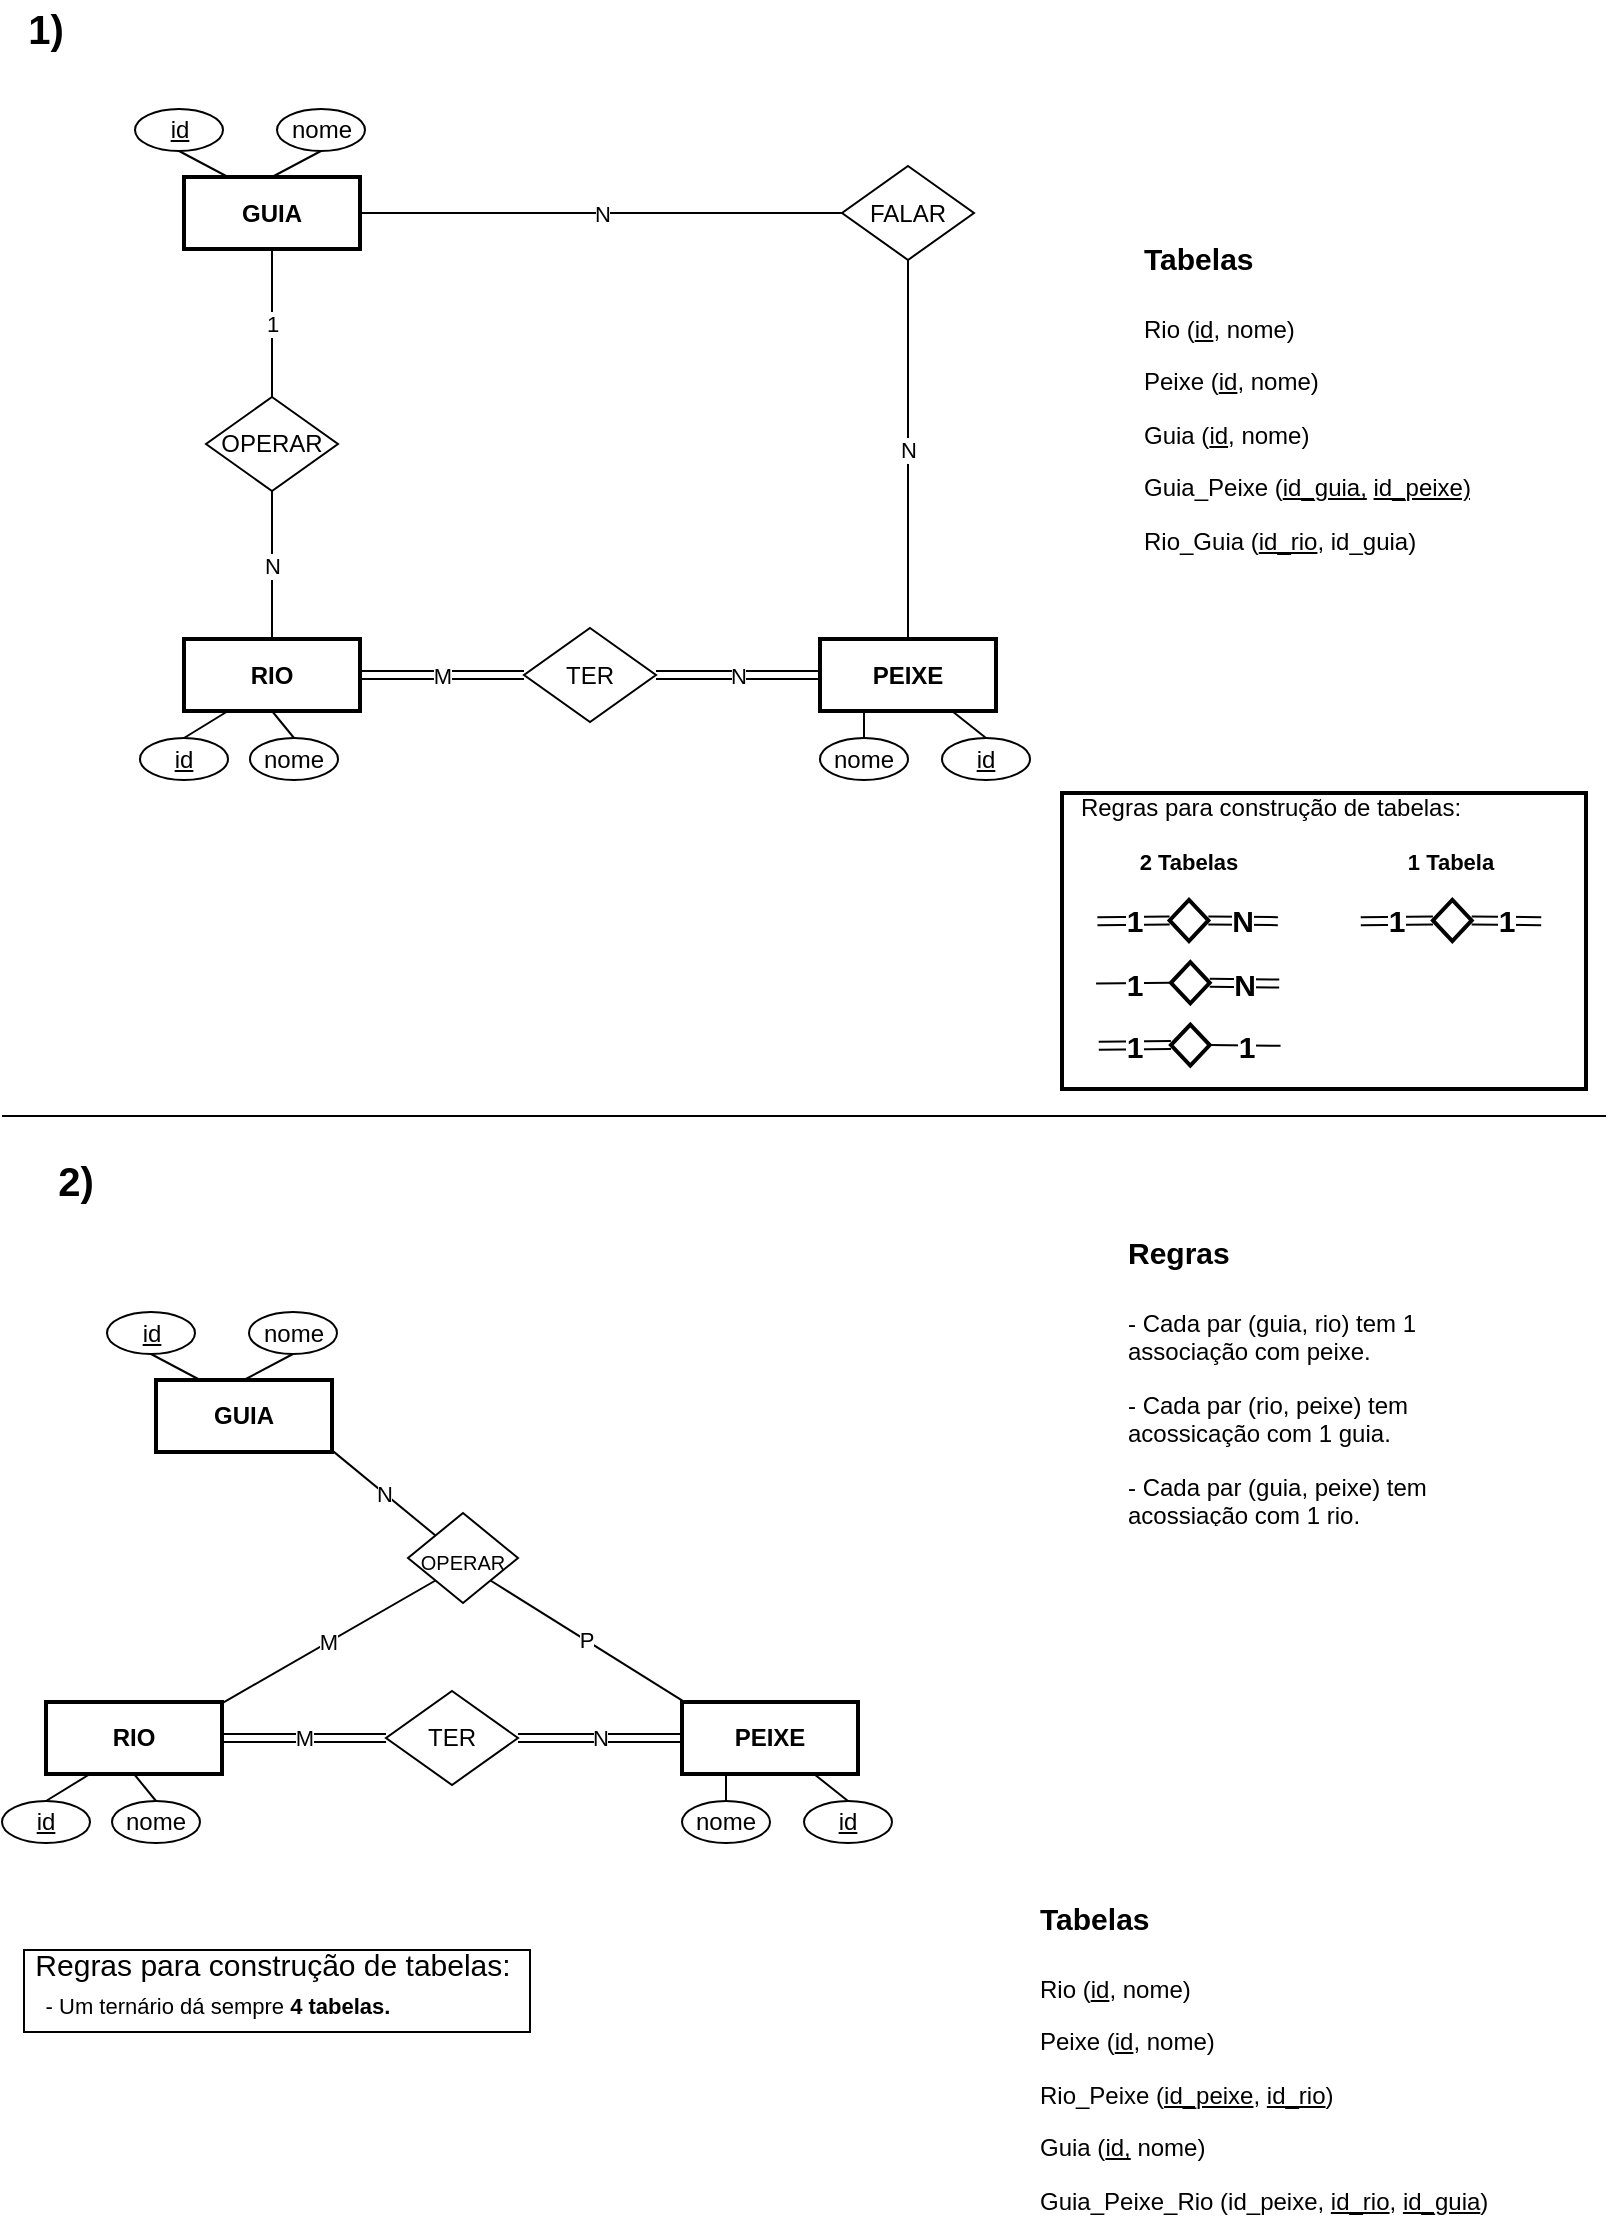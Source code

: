 <mxfile version="12.2.2" type="device" pages="1"><diagram id="Mcttx1HgYlYI_oyQQhpk" name="Page-1"><mxGraphModel dx="1408" dy="807" grid="0" gridSize="10" guides="1" tooltips="1" connect="1" arrows="1" fold="1" page="1" pageScale="1" pageWidth="827" pageHeight="1169" math="0" shadow="0"><root><mxCell id="0"/><mxCell id="1" parent="0"/><mxCell id="pq5u5W-seckM5Az_zKFa-1" value="&lt;b&gt;GUIA&lt;/b&gt;" style="rounded=0;whiteSpace=wrap;html=1;strokeWidth=2;" vertex="1" parent="1"><mxGeometry x="107" y="103.5" width="88" height="36" as="geometry"/></mxCell><mxCell id="pq5u5W-seckM5Az_zKFa-2" value="&lt;b&gt;PEIXE&lt;/b&gt;&lt;span style=&quot;color: rgba(0 , 0 , 0 , 0) ; font-family: &amp;#34;helvetica&amp;#34; , &amp;#34;arial&amp;#34; , sans-serif ; font-size: 0px ; white-space: nowrap&quot;&gt;%3CmxGraphModel%3E%3Croot%3E%3CmxCell%20id%3D%220%22%2F%3E%3CmxCell%20id%3D%221%22%20parent%3D%220%22%2F%3E%3CmxCell%20id%3D%222%22%20value%3D%22%26lt%3Bb%26gt%3BGUIA%26lt%3B%2Fb%26gt%3B%22%20style%3D%22rounded%3D0%3BwhiteSpace%3Dwrap%3Bhtml%3D1%3B%22%20vertex%3D%221%22%20parent%3D%221%22%3E%3CmxGeometry%20x%3D%22233%22%20y%3D%22160%22%20width%3D%2288%22%20height%3D%2236%22%20as%3D%22geometry%22%2F%3E%3C%2FmxCell%3E%3C%2Froot%3E%3C%2FmxGraphModel%3E&lt;/span&gt;" style="rounded=0;whiteSpace=wrap;html=1;strokeWidth=2;" vertex="1" parent="1"><mxGeometry x="425" y="334.5" width="88" height="36" as="geometry"/></mxCell><mxCell id="pq5u5W-seckM5Az_zKFa-3" value="&lt;b&gt;RIO&lt;/b&gt;" style="rounded=0;whiteSpace=wrap;html=1;strokeWidth=2;" vertex="1" parent="1"><mxGeometry x="107" y="334.5" width="88" height="36" as="geometry"/></mxCell><mxCell id="pq5u5W-seckM5Az_zKFa-4" value="OPERAR" style="rhombus;whiteSpace=wrap;html=1;" vertex="1" parent="1"><mxGeometry x="118" y="213.5" width="66" height="47" as="geometry"/></mxCell><mxCell id="pq5u5W-seckM5Az_zKFa-6" value="TER" style="rhombus;whiteSpace=wrap;html=1;" vertex="1" parent="1"><mxGeometry x="277" y="329" width="66" height="47" as="geometry"/></mxCell><mxCell id="pq5u5W-seckM5Az_zKFa-8" value="M" style="shape=link;html=1;entryX=1;entryY=0.5;entryDx=0;entryDy=0;exitX=0;exitY=0.5;exitDx=0;exitDy=0;" edge="1" parent="1" source="pq5u5W-seckM5Az_zKFa-6" target="pq5u5W-seckM5Az_zKFa-3"><mxGeometry width="50" height="50" relative="1" as="geometry"><mxPoint x="161" y="266.5" as="sourcePoint"/><mxPoint x="161" y="235.5" as="targetPoint"/></mxGeometry></mxCell><mxCell id="pq5u5W-seckM5Az_zKFa-9" value="N" style="shape=link;html=1;exitX=0;exitY=0.5;exitDx=0;exitDy=0;entryX=1;entryY=0.5;entryDx=0;entryDy=0;" edge="1" parent="1" source="pq5u5W-seckM5Az_zKFa-2" target="pq5u5W-seckM5Az_zKFa-6"><mxGeometry width="50" height="50" relative="1" as="geometry"><mxPoint x="287" y="362.5" as="sourcePoint"/><mxPoint x="350" y="412.5" as="targetPoint"/></mxGeometry></mxCell><mxCell id="pq5u5W-seckM5Az_zKFa-10" value="N" style="endArrow=none;html=1;entryX=0.5;entryY=1;entryDx=0;entryDy=0;exitX=0.5;exitY=0;exitDx=0;exitDy=0;" edge="1" parent="1" source="pq5u5W-seckM5Az_zKFa-3" target="pq5u5W-seckM5Az_zKFa-4"><mxGeometry width="50" height="50" relative="1" as="geometry"><mxPoint x="107" y="360.5" as="sourcePoint"/><mxPoint x="157" y="310.5" as="targetPoint"/></mxGeometry></mxCell><mxCell id="pq5u5W-seckM5Az_zKFa-11" value="id" style="ellipse;whiteSpace=wrap;html=1;fontStyle=4" vertex="1" parent="1"><mxGeometry x="82.5" y="69.5" width="44" height="21" as="geometry"/></mxCell><mxCell id="pq5u5W-seckM5Az_zKFa-12" value="nome" style="ellipse;whiteSpace=wrap;html=1;fontStyle=0" vertex="1" parent="1"><mxGeometry x="153.5" y="69.5" width="44" height="21" as="geometry"/></mxCell><mxCell id="pq5u5W-seckM5Az_zKFa-13" value="id" style="ellipse;whiteSpace=wrap;html=1;fontStyle=4" vertex="1" parent="1"><mxGeometry x="85" y="384" width="44" height="21" as="geometry"/></mxCell><mxCell id="pq5u5W-seckM5Az_zKFa-14" value="nome" style="ellipse;whiteSpace=wrap;html=1;fontStyle=0" vertex="1" parent="1"><mxGeometry x="140" y="384" width="44" height="21" as="geometry"/></mxCell><mxCell id="pq5u5W-seckM5Az_zKFa-15" value="id" style="ellipse;whiteSpace=wrap;html=1;fontStyle=4" vertex="1" parent="1"><mxGeometry x="486" y="384" width="44" height="21" as="geometry"/></mxCell><mxCell id="pq5u5W-seckM5Az_zKFa-17" value="" style="endArrow=none;html=1;entryX=0.25;entryY=1;entryDx=0;entryDy=0;exitX=0.5;exitY=0;exitDx=0;exitDy=0;" edge="1" parent="1" source="pq5u5W-seckM5Az_zKFa-13" target="pq5u5W-seckM5Az_zKFa-3"><mxGeometry width="50" height="50" relative="1" as="geometry"><mxPoint x="85" y="496.5" as="sourcePoint"/><mxPoint x="135" y="446.5" as="targetPoint"/></mxGeometry></mxCell><mxCell id="pq5u5W-seckM5Az_zKFa-18" value="" style="endArrow=none;html=1;entryX=0.5;entryY=1;entryDx=0;entryDy=0;exitX=0.5;exitY=0;exitDx=0;exitDy=0;" edge="1" parent="1" source="pq5u5W-seckM5Az_zKFa-14" target="pq5u5W-seckM5Az_zKFa-3"><mxGeometry width="50" height="50" relative="1" as="geometry"><mxPoint x="117" y="404.5" as="sourcePoint"/><mxPoint x="139" y="380.5" as="targetPoint"/></mxGeometry></mxCell><mxCell id="pq5u5W-seckM5Az_zKFa-20" value="" style="endArrow=none;html=1;entryX=0.5;entryY=1;entryDx=0;entryDy=0;exitX=0.25;exitY=0;exitDx=0;exitDy=0;" edge="1" parent="1" source="pq5u5W-seckM5Az_zKFa-1" target="pq5u5W-seckM5Az_zKFa-11"><mxGeometry width="50" height="50" relative="1" as="geometry"><mxPoint x="162.069" y="412.241" as="sourcePoint"/><mxPoint x="151" y="370.5" as="targetPoint"/></mxGeometry></mxCell><mxCell id="pq5u5W-seckM5Az_zKFa-21" value="" style="endArrow=none;html=1;entryX=0.5;entryY=1;entryDx=0;entryDy=0;exitX=0.5;exitY=0;exitDx=0;exitDy=0;" edge="1" parent="1" source="pq5u5W-seckM5Az_zKFa-1" target="pq5u5W-seckM5Az_zKFa-12"><mxGeometry width="50" height="50" relative="1" as="geometry"><mxPoint x="139" y="113.5" as="sourcePoint"/><mxPoint x="117" y="87.5" as="targetPoint"/></mxGeometry></mxCell><mxCell id="pq5u5W-seckM5Az_zKFa-22" value="" style="endArrow=none;html=1;entryX=0.75;entryY=1;entryDx=0;entryDy=0;exitX=0.5;exitY=0;exitDx=0;exitDy=0;" edge="1" parent="1" source="pq5u5W-seckM5Az_zKFa-15" target="pq5u5W-seckM5Az_zKFa-2"><mxGeometry width="50" height="50" relative="1" as="geometry"><mxPoint x="149" y="123.5" as="sourcePoint"/><mxPoint x="127" y="97.5" as="targetPoint"/></mxGeometry></mxCell><mxCell id="pq5u5W-seckM5Az_zKFa-23" value="1" style="endArrow=none;html=1;entryX=0.5;entryY=1;entryDx=0;entryDy=0;exitX=0.5;exitY=0;exitDx=0;exitDy=0;" edge="1" parent="1" source="pq5u5W-seckM5Az_zKFa-4" target="pq5u5W-seckM5Az_zKFa-1"><mxGeometry width="50" height="50" relative="1" as="geometry"><mxPoint x="82" y="475.5" as="sourcePoint"/><mxPoint x="132" y="425.5" as="targetPoint"/></mxGeometry></mxCell><mxCell id="pq5u5W-seckM5Az_zKFa-26" value="FALAR" style="rhombus;whiteSpace=wrap;html=1;" vertex="1" parent="1"><mxGeometry x="436" y="98" width="66" height="47" as="geometry"/></mxCell><mxCell id="pq5u5W-seckM5Az_zKFa-31" value="N" style="endArrow=none;html=1;entryX=0;entryY=0.5;entryDx=0;entryDy=0;exitX=1;exitY=0.5;exitDx=0;exitDy=0;" edge="1" parent="1" source="pq5u5W-seckM5Az_zKFa-1" target="pq5u5W-seckM5Az_zKFa-26"><mxGeometry width="50" height="50" relative="1" as="geometry"><mxPoint x="82" y="475.5" as="sourcePoint"/><mxPoint x="132" y="425.5" as="targetPoint"/></mxGeometry></mxCell><mxCell id="pq5u5W-seckM5Az_zKFa-32" value="N" style="endArrow=none;html=1;entryX=0.5;entryY=1;entryDx=0;entryDy=0;exitX=0.5;exitY=0;exitDx=0;exitDy=0;" edge="1" parent="1" source="pq5u5W-seckM5Az_zKFa-2" target="pq5u5W-seckM5Az_zKFa-26"><mxGeometry width="50" height="50" relative="1" as="geometry"><mxPoint x="82" y="475.5" as="sourcePoint"/><mxPoint x="132" y="425.5" as="targetPoint"/></mxGeometry></mxCell><mxCell id="pq5u5W-seckM5Az_zKFa-40" value="nome" style="ellipse;whiteSpace=wrap;html=1;fontStyle=0" vertex="1" parent="1"><mxGeometry x="425" y="384" width="44" height="21" as="geometry"/></mxCell><mxCell id="pq5u5W-seckM5Az_zKFa-41" value="" style="endArrow=none;html=1;entryX=0.5;entryY=0;entryDx=0;entryDy=0;exitX=0.25;exitY=1;exitDx=0;exitDy=0;" edge="1" parent="1" source="pq5u5W-seckM5Az_zKFa-2" target="pq5u5W-seckM5Az_zKFa-40"><mxGeometry width="50" height="50" relative="1" as="geometry"><mxPoint x="479" y="394" as="sourcePoint"/><mxPoint x="501" y="380.5" as="targetPoint"/></mxGeometry></mxCell><mxCell id="pq5u5W-seckM5Az_zKFa-76" value="&lt;h1&gt;&lt;font style=&quot;font-size: 15px&quot;&gt;Tabelas&lt;/font&gt;&lt;/h1&gt;&lt;p&gt;Rio (&lt;u&gt;id&lt;/u&gt;, nome)&lt;/p&gt;&lt;p&gt;Peixe (&lt;u&gt;id&lt;/u&gt;, nome)&lt;br&gt;&lt;/p&gt;&lt;p&gt;Guia (&lt;u&gt;id&lt;/u&gt;, nome)&lt;br&gt;&lt;/p&gt;&lt;p&gt;Guia_Peixe (&lt;u&gt;id_guia,&lt;/u&gt; &lt;u&gt;id_peixe)&lt;/u&gt;&lt;/p&gt;&lt;p&gt;Rio_Guia (&lt;u&gt;id_rio&lt;/u&gt;,&amp;nbsp;id_guia)&lt;br&gt;&lt;/p&gt;" style="text;html=1;strokeColor=none;fillColor=none;spacing=5;spacingTop=-20;whiteSpace=wrap;overflow=hidden;rounded=0;" vertex="1" parent="1"><mxGeometry x="582" y="122" width="190" height="183" as="geometry"/></mxCell><mxCell id="pq5u5W-seckM5Az_zKFa-100" value="" style="group" vertex="1" connectable="0" parent="1"><mxGeometry x="546" y="411.5" width="262" height="148" as="geometry"/></mxCell><mxCell id="pq5u5W-seckM5Az_zKFa-97" value="" style="group" vertex="1" connectable="0" parent="pq5u5W-seckM5Az_zKFa-100"><mxGeometry width="262" height="148" as="geometry"/></mxCell><mxCell id="pq5u5W-seckM5Az_zKFa-96" value="" style="rounded=0;whiteSpace=wrap;html=1;strokeWidth=2;fontSize=15;" vertex="1" parent="pq5u5W-seckM5Az_zKFa-97"><mxGeometry width="262" height="148" as="geometry"/></mxCell><mxCell id="pq5u5W-seckM5Az_zKFa-78" value="" style="rhombus;whiteSpace=wrap;html=1;strokeWidth=2;fontStyle=1;fontSize=15;" vertex="1" parent="pq5u5W-seckM5Az_zKFa-97"><mxGeometry x="53.804" y="53.464" width="19.383" height="20.536" as="geometry"/></mxCell><mxCell id="pq5u5W-seckM5Az_zKFa-79" value="1" style="shape=link;html=1;entryX=0;entryY=0.5;entryDx=0;entryDy=0;fontStyle=1;fontSize=15;" edge="1" parent="pq5u5W-seckM5Az_zKFa-97" target="pq5u5W-seckM5Az_zKFa-78"><mxGeometry width="50" height="50" relative="1" as="geometry"><mxPoint x="17.712" y="64.086" as="sourcePoint"/><mxPoint x="77.865" y="124.986" as="targetPoint"/></mxGeometry></mxCell><mxCell id="pq5u5W-seckM5Az_zKFa-80" value="N" style="shape=link;html=1;entryX=1;entryY=0.5;entryDx=0;entryDy=0;fontStyle=1;fontSize=15;" edge="1" parent="pq5u5W-seckM5Az_zKFa-97" target="pq5u5W-seckM5Az_zKFa-78"><mxGeometry width="50" height="50" relative="1" as="geometry"><mxPoint x="107.941" y="64.086" as="sourcePoint"/><mxPoint x="60.487" y="70.813" as="targetPoint"/></mxGeometry></mxCell><mxCell id="pq5u5W-seckM5Az_zKFa-81" value="" style="rhombus;whiteSpace=wrap;html=1;strokeWidth=2;fontStyle=1;fontSize=15;" vertex="1" parent="pq5u5W-seckM5Az_zKFa-97"><mxGeometry x="54.472" y="84.622" width="19.383" height="20.536" as="geometry"/></mxCell><mxCell id="pq5u5W-seckM5Az_zKFa-83" value="N" style="shape=link;html=1;entryX=1;entryY=0.5;entryDx=0;entryDy=0;fontStyle=1;fontSize=15;" edge="1" parent="pq5u5W-seckM5Az_zKFa-97" target="pq5u5W-seckM5Az_zKFa-81"><mxGeometry width="50" height="50" relative="1" as="geometry"><mxPoint x="108.61" y="95.244" as="sourcePoint"/><mxPoint x="61.156" y="101.971" as="targetPoint"/></mxGeometry></mxCell><mxCell id="pq5u5W-seckM5Az_zKFa-84" value="1" style="endArrow=none;html=1;entryX=0;entryY=0.5;entryDx=0;entryDy=0;fontStyle=1;fontSize=15;" edge="1" parent="pq5u5W-seckM5Az_zKFa-97" target="pq5u5W-seckM5Az_zKFa-81"><mxGeometry width="50" height="50" relative="1" as="geometry"><mxPoint x="17.043" y="95.244" as="sourcePoint"/><mxPoint x="50.462" y="120.029" as="targetPoint"/></mxGeometry></mxCell><mxCell id="pq5u5W-seckM5Az_zKFa-85" value="" style="rhombus;whiteSpace=wrap;html=1;strokeWidth=2;fontStyle=1;fontSize=15;" vertex="1" parent="pq5u5W-seckM5Az_zKFa-97"><mxGeometry x="54.472" y="115.78" width="19.383" height="20.536" as="geometry"/></mxCell><mxCell id="pq5u5W-seckM5Az_zKFa-86" value="1" style="shape=link;html=1;entryX=0;entryY=0.5;entryDx=0;entryDy=0;fontStyle=1;fontSize=15;" edge="1" parent="pq5u5W-seckM5Az_zKFa-97" target="pq5u5W-seckM5Az_zKFa-85"><mxGeometry width="50" height="50" relative="1" as="geometry"><mxPoint x="18.38" y="126.402" as="sourcePoint"/><mxPoint x="78.533" y="187.301" as="targetPoint"/></mxGeometry></mxCell><mxCell id="pq5u5W-seckM5Az_zKFa-88" value="1" style="endArrow=none;html=1;entryX=1;entryY=0.5;entryDx=0;entryDy=0;fontStyle=1;fontSize=15;" edge="1" parent="pq5u5W-seckM5Az_zKFa-97" target="pq5u5W-seckM5Az_zKFa-85"><mxGeometry width="50" height="50" relative="1" as="geometry"><mxPoint x="109.278" y="126.402" as="sourcePoint"/><mxPoint x="50.462" y="151.187" as="targetPoint"/></mxGeometry></mxCell><mxCell id="pq5u5W-seckM5Az_zKFa-91" value="" style="rhombus;whiteSpace=wrap;html=1;strokeWidth=2;fontStyle=1;fontSize=15;" vertex="1" parent="pq5u5W-seckM5Az_zKFa-97"><mxGeometry x="185.472" y="53.464" width="19.383" height="20.536" as="geometry"/></mxCell><mxCell id="pq5u5W-seckM5Az_zKFa-92" value="1" style="shape=link;html=1;entryX=0;entryY=0.5;entryDx=0;entryDy=0;fontStyle=1;fontSize=15;" edge="1" parent="pq5u5W-seckM5Az_zKFa-97" target="pq5u5W-seckM5Az_zKFa-91"><mxGeometry width="50" height="50" relative="1" as="geometry"><mxPoint x="149.38" y="64.086" as="sourcePoint"/><mxPoint x="209.533" y="124.986" as="targetPoint"/></mxGeometry></mxCell><mxCell id="pq5u5W-seckM5Az_zKFa-93" value="1" style="shape=link;html=1;entryX=1;entryY=0.5;entryDx=0;entryDy=0;fontStyle=1;fontSize=15;" edge="1" parent="pq5u5W-seckM5Az_zKFa-97" target="pq5u5W-seckM5Az_zKFa-91"><mxGeometry width="50" height="50" relative="1" as="geometry"><mxPoint x="239.61" y="64.086" as="sourcePoint"/><mxPoint x="192.156" y="70.813" as="targetPoint"/></mxGeometry></mxCell><mxCell id="pq5u5W-seckM5Az_zKFa-94" value="2 Tabelas" style="text;html=1;strokeColor=none;fillColor=none;align=center;verticalAlign=middle;whiteSpace=wrap;rounded=0;fontStyle=1;fontSize=11;" vertex="1" parent="pq5u5W-seckM5Az_zKFa-97"><mxGeometry x="36.76" y="24.077" width="53.469" height="21.244" as="geometry"/></mxCell><mxCell id="pq5u5W-seckM5Az_zKFa-95" value="1 Tabela" style="text;html=1;strokeColor=none;fillColor=none;align=center;verticalAlign=middle;whiteSpace=wrap;rounded=0;fontStyle=1;fontSize=11;" vertex="1" parent="pq5u5W-seckM5Az_zKFa-97"><mxGeometry x="168.429" y="24.077" width="53.469" height="21.244" as="geometry"/></mxCell><mxCell id="pq5u5W-seckM5Az_zKFa-98" value="Regras para construção de tabelas:" style="text;html=1;strokeColor=none;fillColor=none;align=center;verticalAlign=middle;whiteSpace=wrap;rounded=0;fontSize=12;" vertex="1" parent="pq5u5W-seckM5Az_zKFa-97"><mxGeometry width="209" height="15" as="geometry"/></mxCell><mxCell id="pq5u5W-seckM5Az_zKFa-105" value="&lt;b&gt;GUIA&lt;/b&gt;" style="rounded=0;whiteSpace=wrap;html=1;strokeWidth=2;" vertex="1" parent="1"><mxGeometry x="93" y="705" width="88" height="36" as="geometry"/></mxCell><mxCell id="pq5u5W-seckM5Az_zKFa-106" value="&lt;b&gt;PEIXE&lt;/b&gt;&lt;span style=&quot;color: rgba(0 , 0 , 0 , 0) ; font-family: &amp;#34;helvetica&amp;#34; , &amp;#34;arial&amp;#34; , sans-serif ; font-size: 0px ; white-space: nowrap&quot;&gt;%3CmxGraphModel%3E%3Croot%3E%3CmxCell%20id%3D%220%22%2F%3E%3CmxCell%20id%3D%221%22%20parent%3D%220%22%2F%3E%3CmxCell%20id%3D%222%22%20value%3D%22%26lt%3Bb%26gt%3BGUIA%26lt%3B%2Fb%26gt%3B%22%20style%3D%22rounded%3D0%3BwhiteSpace%3Dwrap%3Bhtml%3D1%3B%22%20vertex%3D%221%22%20parent%3D%221%22%3E%3CmxGeometry%20x%3D%22233%22%20y%3D%22160%22%20width%3D%2288%22%20height%3D%2236%22%20as%3D%22geometry%22%2F%3E%3C%2FmxCell%3E%3C%2Froot%3E%3C%2FmxGraphModel%3E&lt;/span&gt;" style="rounded=0;whiteSpace=wrap;html=1;strokeWidth=2;" vertex="1" parent="1"><mxGeometry x="356" y="866" width="88" height="36" as="geometry"/></mxCell><mxCell id="pq5u5W-seckM5Az_zKFa-107" value="&lt;b&gt;RIO&lt;/b&gt;" style="rounded=0;whiteSpace=wrap;html=1;strokeWidth=2;" vertex="1" parent="1"><mxGeometry x="38" y="866" width="88" height="36" as="geometry"/></mxCell><mxCell id="pq5u5W-seckM5Az_zKFa-108" value="TER" style="rhombus;whiteSpace=wrap;html=1;" vertex="1" parent="1"><mxGeometry x="208" y="860.5" width="66" height="47" as="geometry"/></mxCell><mxCell id="pq5u5W-seckM5Az_zKFa-109" value="M" style="shape=link;html=1;entryX=1;entryY=0.5;entryDx=0;entryDy=0;exitX=0;exitY=0.5;exitDx=0;exitDy=0;" edge="1" parent="1" source="pq5u5W-seckM5Az_zKFa-108" target="pq5u5W-seckM5Az_zKFa-107"><mxGeometry width="50" height="50" relative="1" as="geometry"><mxPoint x="92" y="798" as="sourcePoint"/><mxPoint x="92" y="767" as="targetPoint"/></mxGeometry></mxCell><mxCell id="pq5u5W-seckM5Az_zKFa-110" value="N" style="shape=link;html=1;exitX=0;exitY=0.5;exitDx=0;exitDy=0;entryX=1;entryY=0.5;entryDx=0;entryDy=0;" edge="1" parent="1" source="pq5u5W-seckM5Az_zKFa-106" target="pq5u5W-seckM5Az_zKFa-108"><mxGeometry width="50" height="50" relative="1" as="geometry"><mxPoint x="218" y="894" as="sourcePoint"/><mxPoint x="281" y="944" as="targetPoint"/></mxGeometry></mxCell><mxCell id="pq5u5W-seckM5Az_zKFa-111" value="id" style="ellipse;whiteSpace=wrap;html=1;fontStyle=4" vertex="1" parent="1"><mxGeometry x="68.5" y="671" width="44" height="21" as="geometry"/></mxCell><mxCell id="pq5u5W-seckM5Az_zKFa-112" value="nome" style="ellipse;whiteSpace=wrap;html=1;fontStyle=0" vertex="1" parent="1"><mxGeometry x="139.5" y="671" width="44" height="21" as="geometry"/></mxCell><mxCell id="pq5u5W-seckM5Az_zKFa-113" value="id" style="ellipse;whiteSpace=wrap;html=1;fontStyle=4" vertex="1" parent="1"><mxGeometry x="16" y="915.5" width="44" height="21" as="geometry"/></mxCell><mxCell id="pq5u5W-seckM5Az_zKFa-114" value="nome" style="ellipse;whiteSpace=wrap;html=1;fontStyle=0" vertex="1" parent="1"><mxGeometry x="71" y="915.5" width="44" height="21" as="geometry"/></mxCell><mxCell id="pq5u5W-seckM5Az_zKFa-115" value="id" style="ellipse;whiteSpace=wrap;html=1;fontStyle=4" vertex="1" parent="1"><mxGeometry x="417" y="915.5" width="44" height="21" as="geometry"/></mxCell><mxCell id="pq5u5W-seckM5Az_zKFa-116" value="" style="endArrow=none;html=1;entryX=0.25;entryY=1;entryDx=0;entryDy=0;exitX=0.5;exitY=0;exitDx=0;exitDy=0;" edge="1" parent="1" source="pq5u5W-seckM5Az_zKFa-113" target="pq5u5W-seckM5Az_zKFa-107"><mxGeometry width="50" height="50" relative="1" as="geometry"><mxPoint x="16" y="1028" as="sourcePoint"/><mxPoint x="66" y="978" as="targetPoint"/></mxGeometry></mxCell><mxCell id="pq5u5W-seckM5Az_zKFa-117" value="" style="endArrow=none;html=1;entryX=0.5;entryY=1;entryDx=0;entryDy=0;exitX=0.5;exitY=0;exitDx=0;exitDy=0;" edge="1" parent="1" source="pq5u5W-seckM5Az_zKFa-114" target="pq5u5W-seckM5Az_zKFa-107"><mxGeometry width="50" height="50" relative="1" as="geometry"><mxPoint x="48" y="936" as="sourcePoint"/><mxPoint x="70" y="912" as="targetPoint"/></mxGeometry></mxCell><mxCell id="pq5u5W-seckM5Az_zKFa-118" value="" style="endArrow=none;html=1;entryX=0.5;entryY=1;entryDx=0;entryDy=0;exitX=0.25;exitY=0;exitDx=0;exitDy=0;" edge="1" parent="1" source="pq5u5W-seckM5Az_zKFa-105" target="pq5u5W-seckM5Az_zKFa-111"><mxGeometry width="50" height="50" relative="1" as="geometry"><mxPoint x="148.069" y="1013.741" as="sourcePoint"/><mxPoint x="137" y="972" as="targetPoint"/></mxGeometry></mxCell><mxCell id="pq5u5W-seckM5Az_zKFa-119" value="" style="endArrow=none;html=1;entryX=0.5;entryY=1;entryDx=0;entryDy=0;exitX=0.5;exitY=0;exitDx=0;exitDy=0;" edge="1" parent="1" source="pq5u5W-seckM5Az_zKFa-105" target="pq5u5W-seckM5Az_zKFa-112"><mxGeometry width="50" height="50" relative="1" as="geometry"><mxPoint x="125" y="715" as="sourcePoint"/><mxPoint x="103" y="689" as="targetPoint"/></mxGeometry></mxCell><mxCell id="pq5u5W-seckM5Az_zKFa-120" value="" style="endArrow=none;html=1;entryX=0.75;entryY=1;entryDx=0;entryDy=0;exitX=0.5;exitY=0;exitDx=0;exitDy=0;" edge="1" parent="1" source="pq5u5W-seckM5Az_zKFa-115" target="pq5u5W-seckM5Az_zKFa-106"><mxGeometry width="50" height="50" relative="1" as="geometry"><mxPoint x="80" y="655" as="sourcePoint"/><mxPoint x="58" y="629" as="targetPoint"/></mxGeometry></mxCell><mxCell id="pq5u5W-seckM5Az_zKFa-121" value="nome" style="ellipse;whiteSpace=wrap;html=1;fontStyle=0" vertex="1" parent="1"><mxGeometry x="356" y="915.5" width="44" height="21" as="geometry"/></mxCell><mxCell id="pq5u5W-seckM5Az_zKFa-122" value="" style="endArrow=none;html=1;entryX=0.5;entryY=0;entryDx=0;entryDy=0;exitX=0.25;exitY=1;exitDx=0;exitDy=0;" edge="1" parent="1" source="pq5u5W-seckM5Az_zKFa-106" target="pq5u5W-seckM5Az_zKFa-121"><mxGeometry width="50" height="50" relative="1" as="geometry"><mxPoint x="410" y="925.5" as="sourcePoint"/><mxPoint x="432" y="912" as="targetPoint"/></mxGeometry></mxCell><mxCell id="pq5u5W-seckM5Az_zKFa-123" value="&lt;h1&gt;&lt;font style=&quot;font-size: 15px&quot;&gt;Tabelas&lt;/font&gt;&lt;/h1&gt;&lt;h1&gt;&lt;p style=&quot;font-size: 12px ; font-weight: 400&quot;&gt;Rio (&lt;u&gt;id&lt;/u&gt;, nome)&lt;/p&gt;&lt;p style=&quot;font-size: 12px ; font-weight: 400&quot;&gt;Peixe (&lt;u&gt;id&lt;/u&gt;, nome)&lt;br&gt;&lt;/p&gt;&lt;p style=&quot;font-size: 12px ; font-weight: 400&quot;&gt;Rio_Peixe (&lt;u&gt;id_peixe&lt;/u&gt;, &lt;u&gt;id_rio&lt;/u&gt;)&lt;br&gt;&lt;/p&gt;&lt;p style=&quot;font-size: 12px ; font-weight: 400&quot;&gt;Guia (&lt;u&gt;id,&lt;/u&gt;&amp;nbsp;nome)&lt;/p&gt;&lt;p style=&quot;font-size: 12px ; font-weight: 400&quot;&gt;Guia_Peixe_Rio (id_peixe, &lt;u&gt;id_rio&lt;/u&gt;, &lt;u&gt;id_guia&lt;/u&gt;)&lt;/p&gt;&lt;p style=&quot;font-size: 12px ; font-weight: 400&quot;&gt;&lt;br&gt;&lt;/p&gt;&lt;/h1&gt;" style="text;html=1;strokeColor=none;fillColor=none;spacing=5;spacingTop=-20;whiteSpace=wrap;overflow=hidden;rounded=0;" vertex="1" parent="1"><mxGeometry x="530" y="952" width="240" height="174" as="geometry"/></mxCell><mxCell id="pq5u5W-seckM5Az_zKFa-142" value="&lt;font size=&quot;1&quot;&gt;OPERAR&lt;/font&gt;" style="rhombus;whiteSpace=wrap;html=1;strokeWidth=1;fontSize=15;" vertex="1" parent="1"><mxGeometry x="219" y="771.5" width="55" height="45" as="geometry"/></mxCell><mxCell id="pq5u5W-seckM5Az_zKFa-143" value="N" style="endArrow=none;html=1;fontSize=11;entryX=0;entryY=0;entryDx=0;entryDy=0;exitX=1.002;exitY=0.981;exitDx=0;exitDy=0;exitPerimeter=0;" edge="1" parent="1" source="pq5u5W-seckM5Az_zKFa-105" target="pq5u5W-seckM5Az_zKFa-142"><mxGeometry width="50" height="50" relative="1" as="geometry"><mxPoint x="13" y="1146" as="sourcePoint"/><mxPoint x="63" y="1096" as="targetPoint"/></mxGeometry></mxCell><mxCell id="pq5u5W-seckM5Az_zKFa-144" value="P" style="endArrow=none;html=1;fontSize=11;entryX=0.002;entryY=-0.019;entryDx=0;entryDy=0;exitX=1;exitY=1;exitDx=0;exitDy=0;entryPerimeter=0;" edge="1" parent="1" source="pq5u5W-seckM5Az_zKFa-142" target="pq5u5W-seckM5Az_zKFa-106"><mxGeometry width="50" height="50" relative="1" as="geometry"><mxPoint x="136.176" y="680.316" as="sourcePoint"/><mxPoint x="241.75" y="758.75" as="targetPoint"/></mxGeometry></mxCell><mxCell id="pq5u5W-seckM5Az_zKFa-145" value="M" style="endArrow=none;html=1;fontSize=11;entryX=0.992;entryY=0.028;entryDx=0;entryDy=0;exitX=0;exitY=1;exitDx=0;exitDy=0;entryPerimeter=0;" edge="1" parent="1" source="pq5u5W-seckM5Az_zKFa-142" target="pq5u5W-seckM5Az_zKFa-107"><mxGeometry width="50" height="50" relative="1" as="geometry"><mxPoint x="146.176" y="690.316" as="sourcePoint"/><mxPoint x="251.75" y="768.75" as="targetPoint"/></mxGeometry></mxCell><mxCell id="pq5u5W-seckM5Az_zKFa-168" value="" style="group" vertex="1" connectable="0" parent="1"><mxGeometry x="27" y="990" width="253" height="41" as="geometry"/></mxCell><mxCell id="pq5u5W-seckM5Az_zKFa-170" value="" style="group" vertex="1" connectable="0" parent="pq5u5W-seckM5Az_zKFa-168"><mxGeometry width="253.0" height="41" as="geometry"/></mxCell><mxCell id="pq5u5W-seckM5Az_zKFa-164" value="" style="rounded=0;whiteSpace=wrap;html=1;strokeWidth=1;fontSize=11;" vertex="1" parent="pq5u5W-seckM5Az_zKFa-170"><mxGeometry width="253.0" height="41" as="geometry"/></mxCell><mxCell id="pq5u5W-seckM5Az_zKFa-165" value="- Um ternário dá sempre &lt;b&gt;4 tabelas.&lt;br&gt;&lt;/b&gt;" style="text;html=1;strokeColor=none;fillColor=none;align=center;verticalAlign=middle;whiteSpace=wrap;rounded=0;fontSize=11;" vertex="1" parent="pq5u5W-seckM5Az_zKFa-170"><mxGeometry y="20.717" width="194.139" height="13.667" as="geometry"/></mxCell><mxCell id="pq5u5W-seckM5Az_zKFa-167" value="Regras para construção de tabelas:" style="text;html=1;strokeColor=none;fillColor=none;align=center;verticalAlign=middle;whiteSpace=wrap;rounded=0;fontSize=15;" vertex="1" parent="pq5u5W-seckM5Az_zKFa-170"><mxGeometry width="248.869" height="13.667" as="geometry"/></mxCell><mxCell id="pq5u5W-seckM5Az_zKFa-169" value="&lt;h1&gt;&lt;font style=&quot;font-size: 15px ; line-height: 90%&quot;&gt;Regras&lt;/font&gt;&lt;/h1&gt;&lt;h1&gt;&lt;p style=&quot;font-size: 12px ; font-weight: 400&quot;&gt;- Cada par (guia, rio) tem 1 associação com peixe.&lt;/p&gt;&lt;p style=&quot;font-size: 12px ; font-weight: 400&quot;&gt;- Cada par (rio, peixe) tem acossicação com 1 guia.&lt;/p&gt;&lt;p style=&quot;font-size: 12px ; font-weight: 400&quot;&gt;- Cada par (guia, peixe) tem acossiação com 1 rio.&lt;/p&gt;&lt;/h1&gt;" style="text;html=1;strokeColor=none;fillColor=none;spacing=5;spacingTop=-20;whiteSpace=wrap;overflow=hidden;rounded=0;" vertex="1" parent="1"><mxGeometry x="573.5" y="619" width="190" height="159" as="geometry"/></mxCell><mxCell id="pq5u5W-seckM5Az_zKFa-171" value="&lt;b&gt;&lt;font style=&quot;font-size: 20px&quot;&gt;1)&lt;/font&gt;&lt;/b&gt;" style="text;html=1;strokeColor=none;fillColor=none;align=center;verticalAlign=middle;whiteSpace=wrap;rounded=0;fontSize=11;" vertex="1" parent="1"><mxGeometry x="20" y="15" width="36" height="28" as="geometry"/></mxCell><mxCell id="pq5u5W-seckM5Az_zKFa-173" value="&lt;b&gt;&lt;font style=&quot;font-size: 20px&quot;&gt;2)&lt;/font&gt;&lt;/b&gt;" style="text;html=1;strokeColor=none;fillColor=none;align=center;verticalAlign=middle;whiteSpace=wrap;rounded=0;fontSize=11;" vertex="1" parent="1"><mxGeometry x="35" y="591" width="36" height="28" as="geometry"/></mxCell><mxCell id="pq5u5W-seckM5Az_zKFa-174" value="" style="endArrow=none;html=1;fontSize=11;" edge="1" parent="1"><mxGeometry width="50" height="50" relative="1" as="geometry"><mxPoint x="818" y="573" as="sourcePoint"/><mxPoint x="16" y="573" as="targetPoint"/></mxGeometry></mxCell></root></mxGraphModel></diagram></mxfile>
